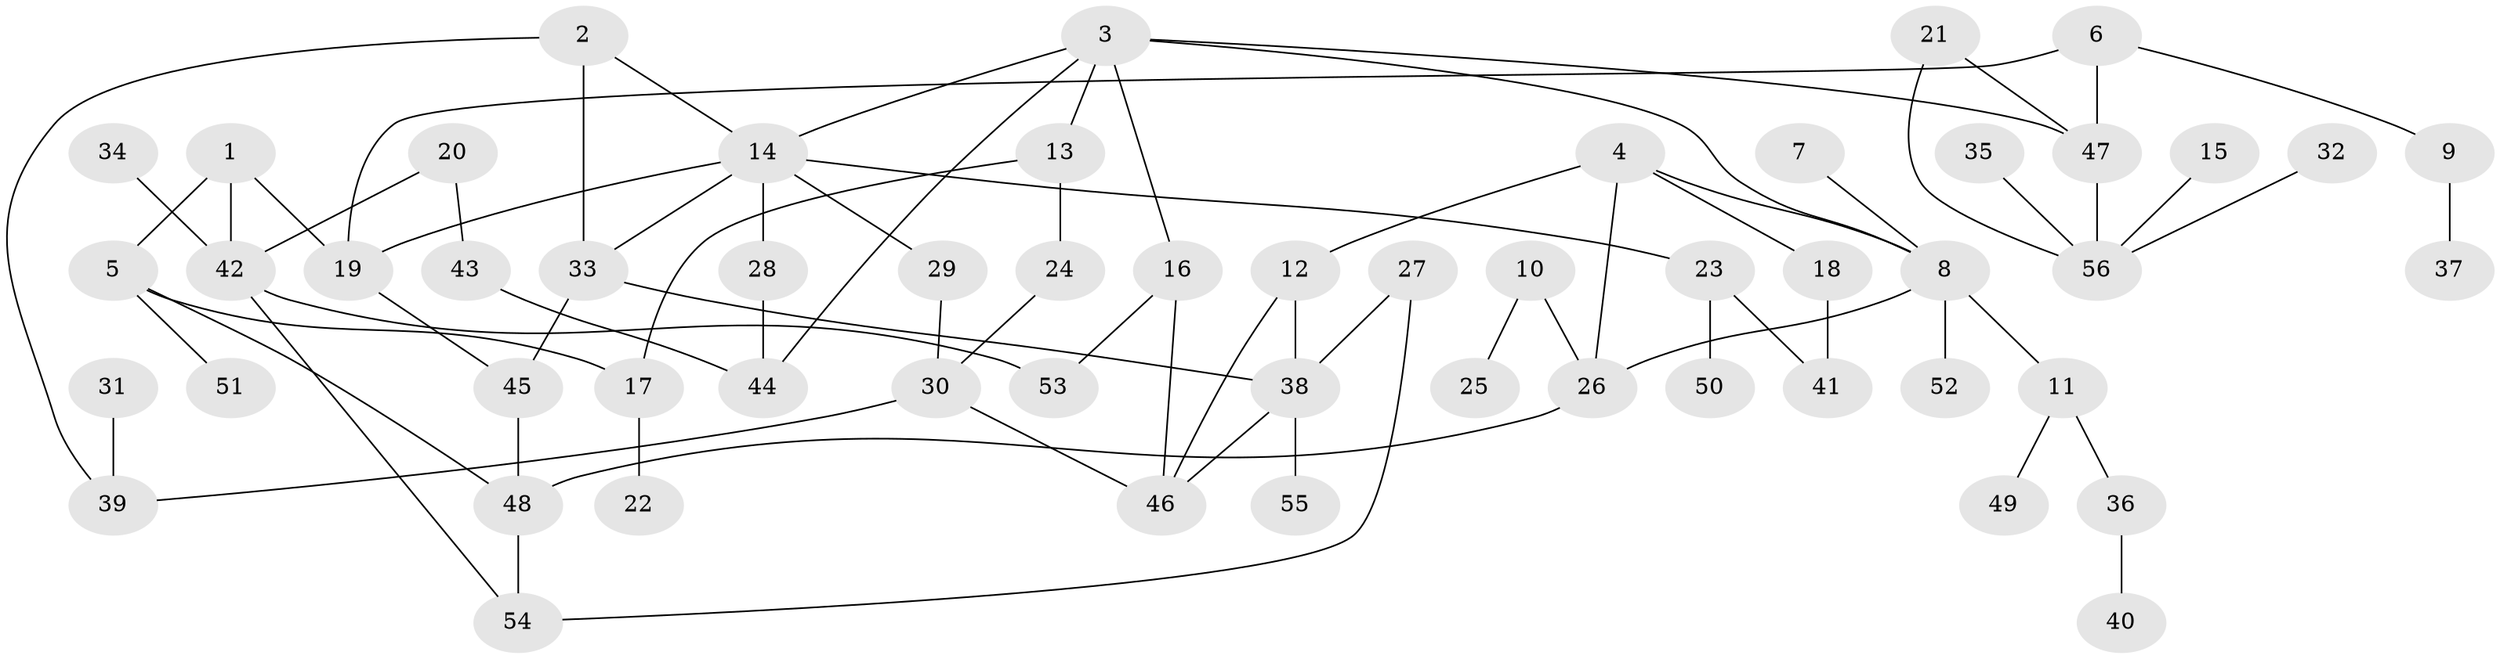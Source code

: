 // original degree distribution, {5: 0.0625, 8: 0.017857142857142856, 4: 0.10714285714285714, 2: 0.3125, 3: 0.11607142857142858, 6: 0.026785714285714284, 1: 0.35714285714285715}
// Generated by graph-tools (version 1.1) at 2025/01/03/09/25 03:01:05]
// undirected, 56 vertices, 75 edges
graph export_dot {
graph [start="1"]
  node [color=gray90,style=filled];
  1;
  2;
  3;
  4;
  5;
  6;
  7;
  8;
  9;
  10;
  11;
  12;
  13;
  14;
  15;
  16;
  17;
  18;
  19;
  20;
  21;
  22;
  23;
  24;
  25;
  26;
  27;
  28;
  29;
  30;
  31;
  32;
  33;
  34;
  35;
  36;
  37;
  38;
  39;
  40;
  41;
  42;
  43;
  44;
  45;
  46;
  47;
  48;
  49;
  50;
  51;
  52;
  53;
  54;
  55;
  56;
  1 -- 5 [weight=1.0];
  1 -- 19 [weight=1.0];
  1 -- 42 [weight=2.0];
  2 -- 14 [weight=1.0];
  2 -- 33 [weight=1.0];
  2 -- 39 [weight=1.0];
  3 -- 8 [weight=1.0];
  3 -- 13 [weight=1.0];
  3 -- 14 [weight=1.0];
  3 -- 16 [weight=1.0];
  3 -- 44 [weight=1.0];
  3 -- 47 [weight=1.0];
  4 -- 8 [weight=1.0];
  4 -- 12 [weight=1.0];
  4 -- 18 [weight=1.0];
  4 -- 26 [weight=1.0];
  5 -- 17 [weight=1.0];
  5 -- 48 [weight=1.0];
  5 -- 51 [weight=1.0];
  6 -- 9 [weight=1.0];
  6 -- 19 [weight=1.0];
  6 -- 47 [weight=1.0];
  7 -- 8 [weight=1.0];
  8 -- 11 [weight=2.0];
  8 -- 26 [weight=1.0];
  8 -- 52 [weight=1.0];
  9 -- 37 [weight=1.0];
  10 -- 25 [weight=1.0];
  10 -- 26 [weight=1.0];
  11 -- 36 [weight=1.0];
  11 -- 49 [weight=1.0];
  12 -- 38 [weight=1.0];
  12 -- 46 [weight=1.0];
  13 -- 17 [weight=1.0];
  13 -- 24 [weight=1.0];
  14 -- 19 [weight=1.0];
  14 -- 23 [weight=1.0];
  14 -- 28 [weight=1.0];
  14 -- 29 [weight=1.0];
  14 -- 33 [weight=1.0];
  15 -- 56 [weight=1.0];
  16 -- 46 [weight=1.0];
  16 -- 53 [weight=1.0];
  17 -- 22 [weight=1.0];
  18 -- 41 [weight=1.0];
  19 -- 45 [weight=1.0];
  20 -- 42 [weight=1.0];
  20 -- 43 [weight=1.0];
  21 -- 47 [weight=1.0];
  21 -- 56 [weight=1.0];
  23 -- 41 [weight=1.0];
  23 -- 50 [weight=1.0];
  24 -- 30 [weight=1.0];
  26 -- 48 [weight=1.0];
  27 -- 38 [weight=1.0];
  27 -- 54 [weight=1.0];
  28 -- 44 [weight=1.0];
  29 -- 30 [weight=1.0];
  30 -- 39 [weight=1.0];
  30 -- 46 [weight=1.0];
  31 -- 39 [weight=1.0];
  32 -- 56 [weight=1.0];
  33 -- 38 [weight=1.0];
  33 -- 45 [weight=1.0];
  34 -- 42 [weight=1.0];
  35 -- 56 [weight=1.0];
  36 -- 40 [weight=1.0];
  38 -- 46 [weight=1.0];
  38 -- 55 [weight=1.0];
  42 -- 53 [weight=1.0];
  42 -- 54 [weight=1.0];
  43 -- 44 [weight=1.0];
  45 -- 48 [weight=1.0];
  47 -- 56 [weight=1.0];
  48 -- 54 [weight=1.0];
}
